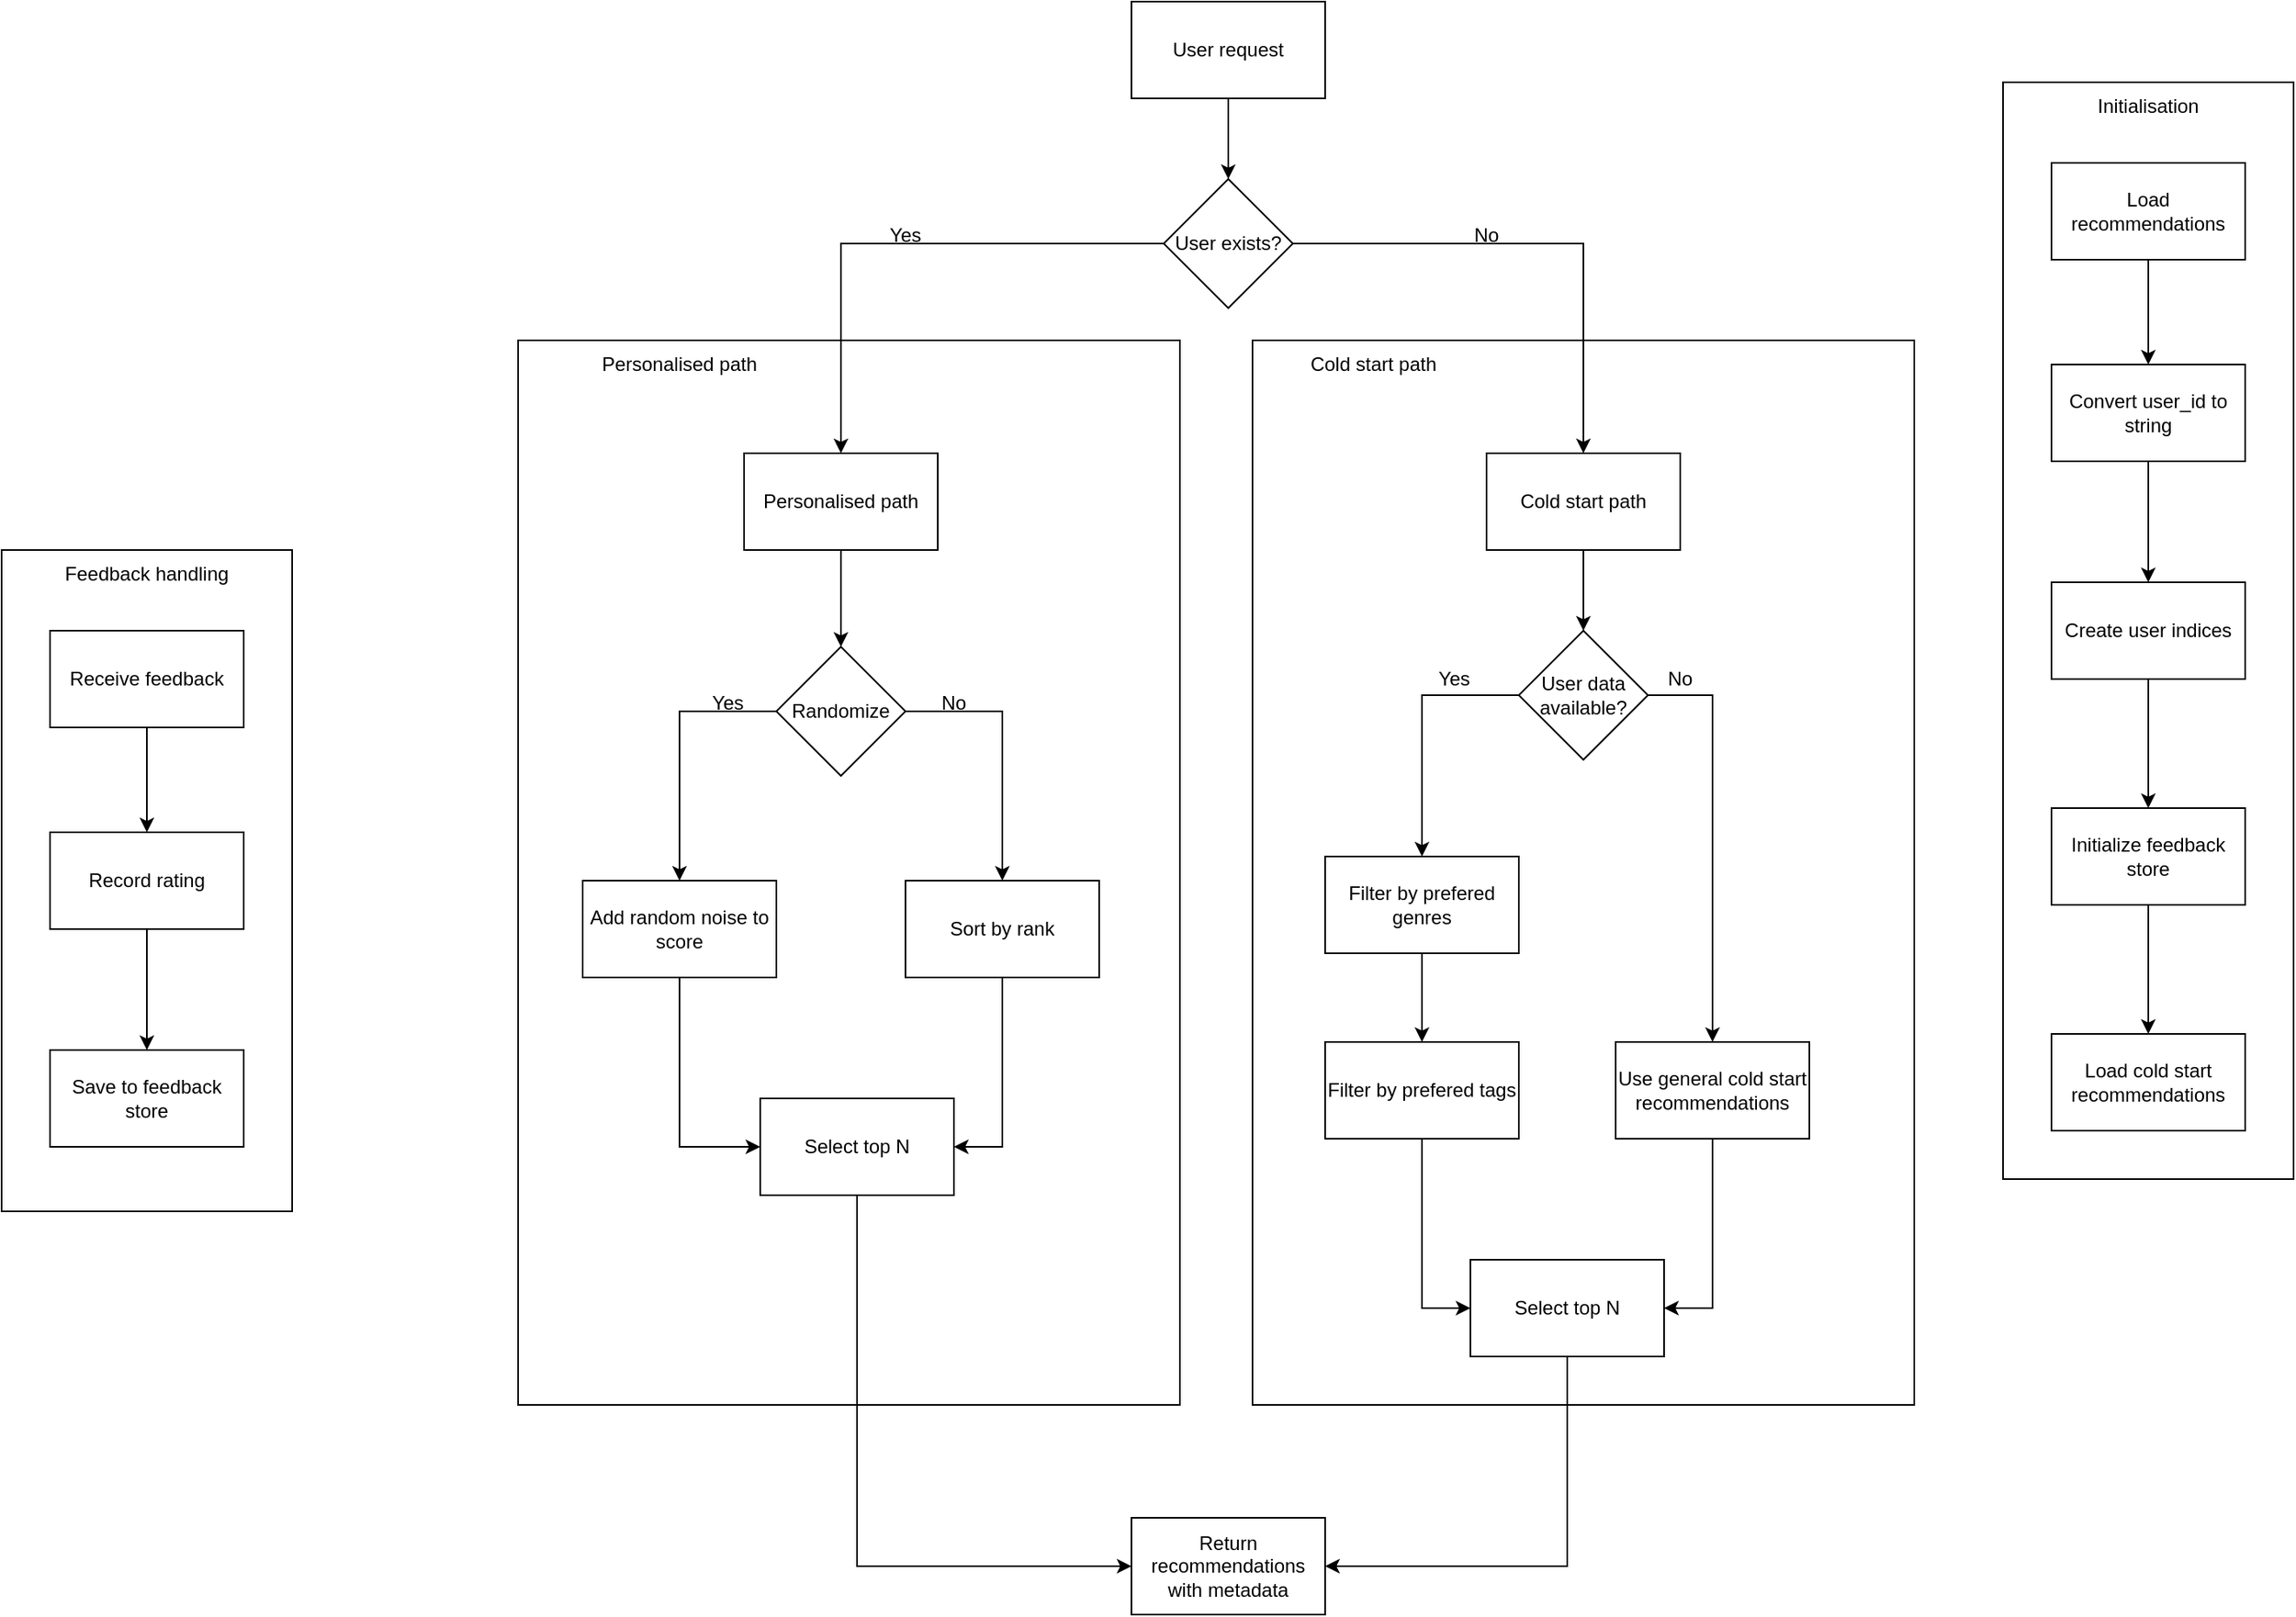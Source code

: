 <mxfile version="26.0.10">
  <diagram name="Page-1" id="uCi5lE_PdIlUcMGNMZd9">
    <mxGraphModel dx="1877" dy="557" grid="1" gridSize="10" guides="1" tooltips="1" connect="1" arrows="1" fold="1" page="1" pageScale="1" pageWidth="827" pageHeight="1169" math="0" shadow="0">
      <root>
        <mxCell id="0" />
        <mxCell id="1" parent="0" />
        <mxCell id="jRtm2Z2c-2KP_GqU3nE0-47" style="edgeStyle=orthogonalEdgeStyle;rounded=0;orthogonalLoop=1;jettySize=auto;html=1;entryX=0.5;entryY=0;entryDx=0;entryDy=0;" edge="1" parent="1" source="jRtm2Z2c-2KP_GqU3nE0-1" target="jRtm2Z2c-2KP_GqU3nE0-2">
          <mxGeometry relative="1" as="geometry" />
        </mxCell>
        <mxCell id="jRtm2Z2c-2KP_GqU3nE0-1" value="User request" style="rounded=0;whiteSpace=wrap;html=1;" vertex="1" parent="1">
          <mxGeometry x="460" y="10" width="120" height="60" as="geometry" />
        </mxCell>
        <mxCell id="jRtm2Z2c-2KP_GqU3nE0-36" style="edgeStyle=orthogonalEdgeStyle;rounded=0;orthogonalLoop=1;jettySize=auto;html=1;entryX=0.5;entryY=0;entryDx=0;entryDy=0;" edge="1" parent="1" source="jRtm2Z2c-2KP_GqU3nE0-2" target="jRtm2Z2c-2KP_GqU3nE0-28">
          <mxGeometry relative="1" as="geometry" />
        </mxCell>
        <mxCell id="jRtm2Z2c-2KP_GqU3nE0-37" style="edgeStyle=orthogonalEdgeStyle;rounded=0;orthogonalLoop=1;jettySize=auto;html=1;exitX=1;exitY=0.5;exitDx=0;exitDy=0;" edge="1" parent="1" source="jRtm2Z2c-2KP_GqU3nE0-2" target="jRtm2Z2c-2KP_GqU3nE0-29">
          <mxGeometry relative="1" as="geometry" />
        </mxCell>
        <mxCell id="jRtm2Z2c-2KP_GqU3nE0-2" value="User exists?" style="rhombus;whiteSpace=wrap;html=1;" vertex="1" parent="1">
          <mxGeometry x="480" y="120" width="80" height="80" as="geometry" />
        </mxCell>
        <mxCell id="jRtm2Z2c-2KP_GqU3nE0-33" style="edgeStyle=orthogonalEdgeStyle;rounded=0;orthogonalLoop=1;jettySize=auto;html=1;entryX=0;entryY=0.5;entryDx=0;entryDy=0;" edge="1" parent="1" source="jRtm2Z2c-2KP_GqU3nE0-5" target="jRtm2Z2c-2KP_GqU3nE0-7">
          <mxGeometry relative="1" as="geometry" />
        </mxCell>
        <mxCell id="jRtm2Z2c-2KP_GqU3nE0-5" value="Add random noise to score" style="rounded=0;whiteSpace=wrap;html=1;" vertex="1" parent="1">
          <mxGeometry x="120" y="555" width="120" height="60" as="geometry" />
        </mxCell>
        <mxCell id="jRtm2Z2c-2KP_GqU3nE0-34" style="edgeStyle=orthogonalEdgeStyle;rounded=0;orthogonalLoop=1;jettySize=auto;html=1;entryX=1;entryY=0.5;entryDx=0;entryDy=0;" edge="1" parent="1" source="jRtm2Z2c-2KP_GqU3nE0-6" target="jRtm2Z2c-2KP_GqU3nE0-7">
          <mxGeometry relative="1" as="geometry" />
        </mxCell>
        <mxCell id="jRtm2Z2c-2KP_GqU3nE0-6" value="Sort by rank" style="rounded=0;whiteSpace=wrap;html=1;" vertex="1" parent="1">
          <mxGeometry x="320" y="555" width="120" height="60" as="geometry" />
        </mxCell>
        <mxCell id="jRtm2Z2c-2KP_GqU3nE0-45" style="edgeStyle=orthogonalEdgeStyle;rounded=0;orthogonalLoop=1;jettySize=auto;html=1;entryX=0;entryY=0.5;entryDx=0;entryDy=0;" edge="1" parent="1" source="jRtm2Z2c-2KP_GqU3nE0-7" target="jRtm2Z2c-2KP_GqU3nE0-44">
          <mxGeometry relative="1" as="geometry">
            <Array as="points">
              <mxPoint x="290" y="980" />
            </Array>
          </mxGeometry>
        </mxCell>
        <mxCell id="jRtm2Z2c-2KP_GqU3nE0-7" value="Select top N" style="rounded=0;whiteSpace=wrap;html=1;" vertex="1" parent="1">
          <mxGeometry x="230" y="690" width="120" height="60" as="geometry" />
        </mxCell>
        <mxCell id="jRtm2Z2c-2KP_GqU3nE0-41" style="edgeStyle=orthogonalEdgeStyle;rounded=0;orthogonalLoop=1;jettySize=auto;html=1;entryX=0;entryY=0.5;entryDx=0;entryDy=0;" edge="1" parent="1" source="jRtm2Z2c-2KP_GqU3nE0-8" target="jRtm2Z2c-2KP_GqU3nE0-10">
          <mxGeometry relative="1" as="geometry" />
        </mxCell>
        <mxCell id="jRtm2Z2c-2KP_GqU3nE0-8" value="Filter by prefered tags" style="rounded=0;whiteSpace=wrap;html=1;" vertex="1" parent="1">
          <mxGeometry x="580" y="655" width="120" height="60" as="geometry" />
        </mxCell>
        <mxCell id="jRtm2Z2c-2KP_GqU3nE0-42" style="edgeStyle=orthogonalEdgeStyle;rounded=0;orthogonalLoop=1;jettySize=auto;html=1;entryX=1;entryY=0.5;entryDx=0;entryDy=0;" edge="1" parent="1" source="jRtm2Z2c-2KP_GqU3nE0-9" target="jRtm2Z2c-2KP_GqU3nE0-10">
          <mxGeometry relative="1" as="geometry" />
        </mxCell>
        <mxCell id="jRtm2Z2c-2KP_GqU3nE0-9" value="Use general cold start recommendations" style="rounded=0;whiteSpace=wrap;html=1;" vertex="1" parent="1">
          <mxGeometry x="760" y="655" width="120" height="60" as="geometry" />
        </mxCell>
        <mxCell id="jRtm2Z2c-2KP_GqU3nE0-46" style="edgeStyle=orthogonalEdgeStyle;rounded=0;orthogonalLoop=1;jettySize=auto;html=1;entryX=1;entryY=0.5;entryDx=0;entryDy=0;" edge="1" parent="1" source="jRtm2Z2c-2KP_GqU3nE0-10" target="jRtm2Z2c-2KP_GqU3nE0-44">
          <mxGeometry relative="1" as="geometry">
            <Array as="points">
              <mxPoint x="730" y="980" />
            </Array>
          </mxGeometry>
        </mxCell>
        <mxCell id="jRtm2Z2c-2KP_GqU3nE0-10" value="Select top N" style="rounded=0;whiteSpace=wrap;html=1;" vertex="1" parent="1">
          <mxGeometry x="670" y="790" width="120" height="60" as="geometry" />
        </mxCell>
        <mxCell id="jRtm2Z2c-2KP_GqU3nE0-40" style="edgeStyle=orthogonalEdgeStyle;rounded=0;orthogonalLoop=1;jettySize=auto;html=1;entryX=0.5;entryY=0;entryDx=0;entryDy=0;" edge="1" parent="1" source="jRtm2Z2c-2KP_GqU3nE0-11" target="jRtm2Z2c-2KP_GqU3nE0-8">
          <mxGeometry relative="1" as="geometry" />
        </mxCell>
        <mxCell id="jRtm2Z2c-2KP_GqU3nE0-11" value="Filter by prefered genres" style="rounded=0;whiteSpace=wrap;html=1;" vertex="1" parent="1">
          <mxGeometry x="580" y="540" width="120" height="60" as="geometry" />
        </mxCell>
        <mxCell id="jRtm2Z2c-2KP_GqU3nE0-38" style="edgeStyle=orthogonalEdgeStyle;rounded=0;orthogonalLoop=1;jettySize=auto;html=1;entryX=0.5;entryY=0;entryDx=0;entryDy=0;" edge="1" parent="1" source="jRtm2Z2c-2KP_GqU3nE0-12" target="jRtm2Z2c-2KP_GqU3nE0-11">
          <mxGeometry relative="1" as="geometry">
            <Array as="points">
              <mxPoint x="640" y="440" />
            </Array>
          </mxGeometry>
        </mxCell>
        <mxCell id="jRtm2Z2c-2KP_GqU3nE0-39" style="edgeStyle=orthogonalEdgeStyle;rounded=0;orthogonalLoop=1;jettySize=auto;html=1;" edge="1" parent="1" source="jRtm2Z2c-2KP_GqU3nE0-12" target="jRtm2Z2c-2KP_GqU3nE0-9">
          <mxGeometry relative="1" as="geometry">
            <Array as="points">
              <mxPoint x="820" y="440" />
            </Array>
          </mxGeometry>
        </mxCell>
        <mxCell id="jRtm2Z2c-2KP_GqU3nE0-12" value="User data available?" style="rhombus;whiteSpace=wrap;html=1;" vertex="1" parent="1">
          <mxGeometry x="700" y="400" width="80" height="80" as="geometry" />
        </mxCell>
        <mxCell id="jRtm2Z2c-2KP_GqU3nE0-31" style="edgeStyle=orthogonalEdgeStyle;rounded=0;orthogonalLoop=1;jettySize=auto;html=1;exitX=1;exitY=0.5;exitDx=0;exitDy=0;" edge="1" parent="1" source="jRtm2Z2c-2KP_GqU3nE0-13" target="jRtm2Z2c-2KP_GqU3nE0-6">
          <mxGeometry relative="1" as="geometry" />
        </mxCell>
        <mxCell id="jRtm2Z2c-2KP_GqU3nE0-32" style="edgeStyle=orthogonalEdgeStyle;rounded=0;orthogonalLoop=1;jettySize=auto;html=1;entryX=0.5;entryY=0;entryDx=0;entryDy=0;" edge="1" parent="1" source="jRtm2Z2c-2KP_GqU3nE0-13" target="jRtm2Z2c-2KP_GqU3nE0-5">
          <mxGeometry relative="1" as="geometry">
            <Array as="points">
              <mxPoint x="180" y="450" />
            </Array>
          </mxGeometry>
        </mxCell>
        <mxCell id="jRtm2Z2c-2KP_GqU3nE0-13" value="Randomize" style="rhombus;whiteSpace=wrap;html=1;" vertex="1" parent="1">
          <mxGeometry x="240" y="410" width="80" height="80" as="geometry" />
        </mxCell>
        <mxCell id="jRtm2Z2c-2KP_GqU3nE0-26" style="edgeStyle=orthogonalEdgeStyle;rounded=0;orthogonalLoop=1;jettySize=auto;html=1;entryX=0.5;entryY=0;entryDx=0;entryDy=0;" edge="1" parent="1" source="jRtm2Z2c-2KP_GqU3nE0-14" target="jRtm2Z2c-2KP_GqU3nE0-15">
          <mxGeometry relative="1" as="geometry" />
        </mxCell>
        <mxCell id="jRtm2Z2c-2KP_GqU3nE0-14" value="Receive feedback" style="rounded=0;whiteSpace=wrap;html=1;" vertex="1" parent="1">
          <mxGeometry x="-210" y="400" width="120" height="60" as="geometry" />
        </mxCell>
        <mxCell id="jRtm2Z2c-2KP_GqU3nE0-27" style="edgeStyle=orthogonalEdgeStyle;rounded=0;orthogonalLoop=1;jettySize=auto;html=1;entryX=0.5;entryY=0;entryDx=0;entryDy=0;" edge="1" parent="1" source="jRtm2Z2c-2KP_GqU3nE0-15" target="jRtm2Z2c-2KP_GqU3nE0-16">
          <mxGeometry relative="1" as="geometry" />
        </mxCell>
        <mxCell id="jRtm2Z2c-2KP_GqU3nE0-15" value="Record rating" style="rounded=0;whiteSpace=wrap;html=1;" vertex="1" parent="1">
          <mxGeometry x="-210" y="525" width="120" height="60" as="geometry" />
        </mxCell>
        <mxCell id="jRtm2Z2c-2KP_GqU3nE0-16" value="Save to feedback store" style="rounded=0;whiteSpace=wrap;html=1;" vertex="1" parent="1">
          <mxGeometry x="-210" y="660" width="120" height="60" as="geometry" />
        </mxCell>
        <mxCell id="jRtm2Z2c-2KP_GqU3nE0-25" style="edgeStyle=orthogonalEdgeStyle;rounded=0;orthogonalLoop=1;jettySize=auto;html=1;entryX=0.5;entryY=0;entryDx=0;entryDy=0;" edge="1" parent="1" source="jRtm2Z2c-2KP_GqU3nE0-17" target="jRtm2Z2c-2KP_GqU3nE0-18">
          <mxGeometry relative="1" as="geometry" />
        </mxCell>
        <mxCell id="jRtm2Z2c-2KP_GqU3nE0-17" value="Load recommendations" style="rounded=0;whiteSpace=wrap;html=1;" vertex="1" parent="1">
          <mxGeometry x="1030" y="110" width="120" height="60" as="geometry" />
        </mxCell>
        <mxCell id="jRtm2Z2c-2KP_GqU3nE0-22" style="edgeStyle=orthogonalEdgeStyle;rounded=0;orthogonalLoop=1;jettySize=auto;html=1;entryX=0.5;entryY=0;entryDx=0;entryDy=0;" edge="1" parent="1" source="jRtm2Z2c-2KP_GqU3nE0-18" target="jRtm2Z2c-2KP_GqU3nE0-19">
          <mxGeometry relative="1" as="geometry" />
        </mxCell>
        <mxCell id="jRtm2Z2c-2KP_GqU3nE0-18" value="Convert user_id to string" style="rounded=0;whiteSpace=wrap;html=1;" vertex="1" parent="1">
          <mxGeometry x="1030" y="235" width="120" height="60" as="geometry" />
        </mxCell>
        <mxCell id="jRtm2Z2c-2KP_GqU3nE0-23" style="edgeStyle=orthogonalEdgeStyle;rounded=0;orthogonalLoop=1;jettySize=auto;html=1;entryX=0.5;entryY=0;entryDx=0;entryDy=0;" edge="1" parent="1" source="jRtm2Z2c-2KP_GqU3nE0-19" target="jRtm2Z2c-2KP_GqU3nE0-20">
          <mxGeometry relative="1" as="geometry" />
        </mxCell>
        <mxCell id="jRtm2Z2c-2KP_GqU3nE0-19" value="Create user indices" style="rounded=0;whiteSpace=wrap;html=1;" vertex="1" parent="1">
          <mxGeometry x="1030" y="370" width="120" height="60" as="geometry" />
        </mxCell>
        <mxCell id="jRtm2Z2c-2KP_GqU3nE0-24" style="edgeStyle=orthogonalEdgeStyle;rounded=0;orthogonalLoop=1;jettySize=auto;html=1;" edge="1" parent="1" source="jRtm2Z2c-2KP_GqU3nE0-20" target="jRtm2Z2c-2KP_GqU3nE0-21">
          <mxGeometry relative="1" as="geometry" />
        </mxCell>
        <mxCell id="jRtm2Z2c-2KP_GqU3nE0-20" value="Initialize feedback store" style="rounded=0;whiteSpace=wrap;html=1;" vertex="1" parent="1">
          <mxGeometry x="1030" y="510" width="120" height="60" as="geometry" />
        </mxCell>
        <mxCell id="jRtm2Z2c-2KP_GqU3nE0-21" value="Load cold start recommendations" style="rounded=0;whiteSpace=wrap;html=1;" vertex="1" parent="1">
          <mxGeometry x="1030" y="650" width="120" height="60" as="geometry" />
        </mxCell>
        <mxCell id="jRtm2Z2c-2KP_GqU3nE0-35" style="edgeStyle=orthogonalEdgeStyle;rounded=0;orthogonalLoop=1;jettySize=auto;html=1;entryX=0.5;entryY=0;entryDx=0;entryDy=0;" edge="1" parent="1" source="jRtm2Z2c-2KP_GqU3nE0-28" target="jRtm2Z2c-2KP_GqU3nE0-13">
          <mxGeometry relative="1" as="geometry" />
        </mxCell>
        <mxCell id="jRtm2Z2c-2KP_GqU3nE0-28" value="Personalised path" style="rounded=0;whiteSpace=wrap;html=1;" vertex="1" parent="1">
          <mxGeometry x="220" y="290" width="120" height="60" as="geometry" />
        </mxCell>
        <mxCell id="jRtm2Z2c-2KP_GqU3nE0-43" style="edgeStyle=orthogonalEdgeStyle;rounded=0;orthogonalLoop=1;jettySize=auto;html=1;entryX=0.5;entryY=0;entryDx=0;entryDy=0;" edge="1" parent="1" source="jRtm2Z2c-2KP_GqU3nE0-29" target="jRtm2Z2c-2KP_GqU3nE0-12">
          <mxGeometry relative="1" as="geometry" />
        </mxCell>
        <mxCell id="jRtm2Z2c-2KP_GqU3nE0-29" value="Cold start path" style="rounded=0;whiteSpace=wrap;html=1;" vertex="1" parent="1">
          <mxGeometry x="680" y="290" width="120" height="60" as="geometry" />
        </mxCell>
        <mxCell id="jRtm2Z2c-2KP_GqU3nE0-44" value="Return recommendations with metadata" style="rounded=0;whiteSpace=wrap;html=1;" vertex="1" parent="1">
          <mxGeometry x="460" y="950" width="120" height="60" as="geometry" />
        </mxCell>
        <mxCell id="jRtm2Z2c-2KP_GqU3nE0-48" value="Yes" style="text;html=1;align=center;verticalAlign=middle;whiteSpace=wrap;rounded=0;" vertex="1" parent="1">
          <mxGeometry x="290" y="140" width="60" height="30" as="geometry" />
        </mxCell>
        <mxCell id="jRtm2Z2c-2KP_GqU3nE0-49" value="No" style="text;html=1;align=center;verticalAlign=middle;whiteSpace=wrap;rounded=0;" vertex="1" parent="1">
          <mxGeometry x="650" y="140" width="60" height="30" as="geometry" />
        </mxCell>
        <mxCell id="jRtm2Z2c-2KP_GqU3nE0-50" value="Yes" style="text;html=1;align=center;verticalAlign=middle;whiteSpace=wrap;rounded=0;" vertex="1" parent="1">
          <mxGeometry x="180" y="430" width="60" height="30" as="geometry" />
        </mxCell>
        <mxCell id="jRtm2Z2c-2KP_GqU3nE0-52" value="No" style="text;html=1;align=center;verticalAlign=middle;whiteSpace=wrap;rounded=0;" vertex="1" parent="1">
          <mxGeometry x="320" y="430" width="60" height="30" as="geometry" />
        </mxCell>
        <mxCell id="jRtm2Z2c-2KP_GqU3nE0-53" value="Yes" style="text;html=1;align=center;verticalAlign=middle;whiteSpace=wrap;rounded=0;" vertex="1" parent="1">
          <mxGeometry x="630" y="415" width="60" height="30" as="geometry" />
        </mxCell>
        <mxCell id="jRtm2Z2c-2KP_GqU3nE0-54" value="No" style="text;html=1;align=center;verticalAlign=middle;whiteSpace=wrap;rounded=0;" vertex="1" parent="1">
          <mxGeometry x="770" y="415" width="60" height="30" as="geometry" />
        </mxCell>
        <mxCell id="jRtm2Z2c-2KP_GqU3nE0-55" value="" style="rounded=0;whiteSpace=wrap;html=1;fillColor=none;" vertex="1" parent="1">
          <mxGeometry x="1000" y="60" width="180" height="680" as="geometry" />
        </mxCell>
        <mxCell id="jRtm2Z2c-2KP_GqU3nE0-56" value="Initialisation" style="text;html=1;align=center;verticalAlign=middle;whiteSpace=wrap;rounded=0;" vertex="1" parent="1">
          <mxGeometry x="1060" y="60" width="60" height="30" as="geometry" />
        </mxCell>
        <mxCell id="jRtm2Z2c-2KP_GqU3nE0-57" value="" style="rounded=0;whiteSpace=wrap;html=1;fillColor=none;" vertex="1" parent="1">
          <mxGeometry x="80" y="220" width="410" height="660" as="geometry" />
        </mxCell>
        <mxCell id="jRtm2Z2c-2KP_GqU3nE0-58" value="Personalised path" style="text;html=1;align=center;verticalAlign=middle;whiteSpace=wrap;rounded=0;" vertex="1" parent="1">
          <mxGeometry x="130" y="220" width="100" height="30" as="geometry" />
        </mxCell>
        <mxCell id="jRtm2Z2c-2KP_GqU3nE0-59" value="" style="rounded=0;whiteSpace=wrap;html=1;fillColor=none;" vertex="1" parent="1">
          <mxGeometry x="535" y="220" width="410" height="660" as="geometry" />
        </mxCell>
        <mxCell id="jRtm2Z2c-2KP_GqU3nE0-60" value="Cold start path" style="text;html=1;align=center;verticalAlign=middle;whiteSpace=wrap;rounded=0;" vertex="1" parent="1">
          <mxGeometry x="560" y="220" width="100" height="30" as="geometry" />
        </mxCell>
        <mxCell id="jRtm2Z2c-2KP_GqU3nE0-61" value="" style="rounded=0;whiteSpace=wrap;html=1;fillColor=none;" vertex="1" parent="1">
          <mxGeometry x="-240" y="350" width="180" height="410" as="geometry" />
        </mxCell>
        <mxCell id="jRtm2Z2c-2KP_GqU3nE0-62" value="Feedback handling" style="text;html=1;align=center;verticalAlign=middle;whiteSpace=wrap;rounded=0;" vertex="1" parent="1">
          <mxGeometry x="-210" y="350" width="120" height="30" as="geometry" />
        </mxCell>
      </root>
    </mxGraphModel>
  </diagram>
</mxfile>
